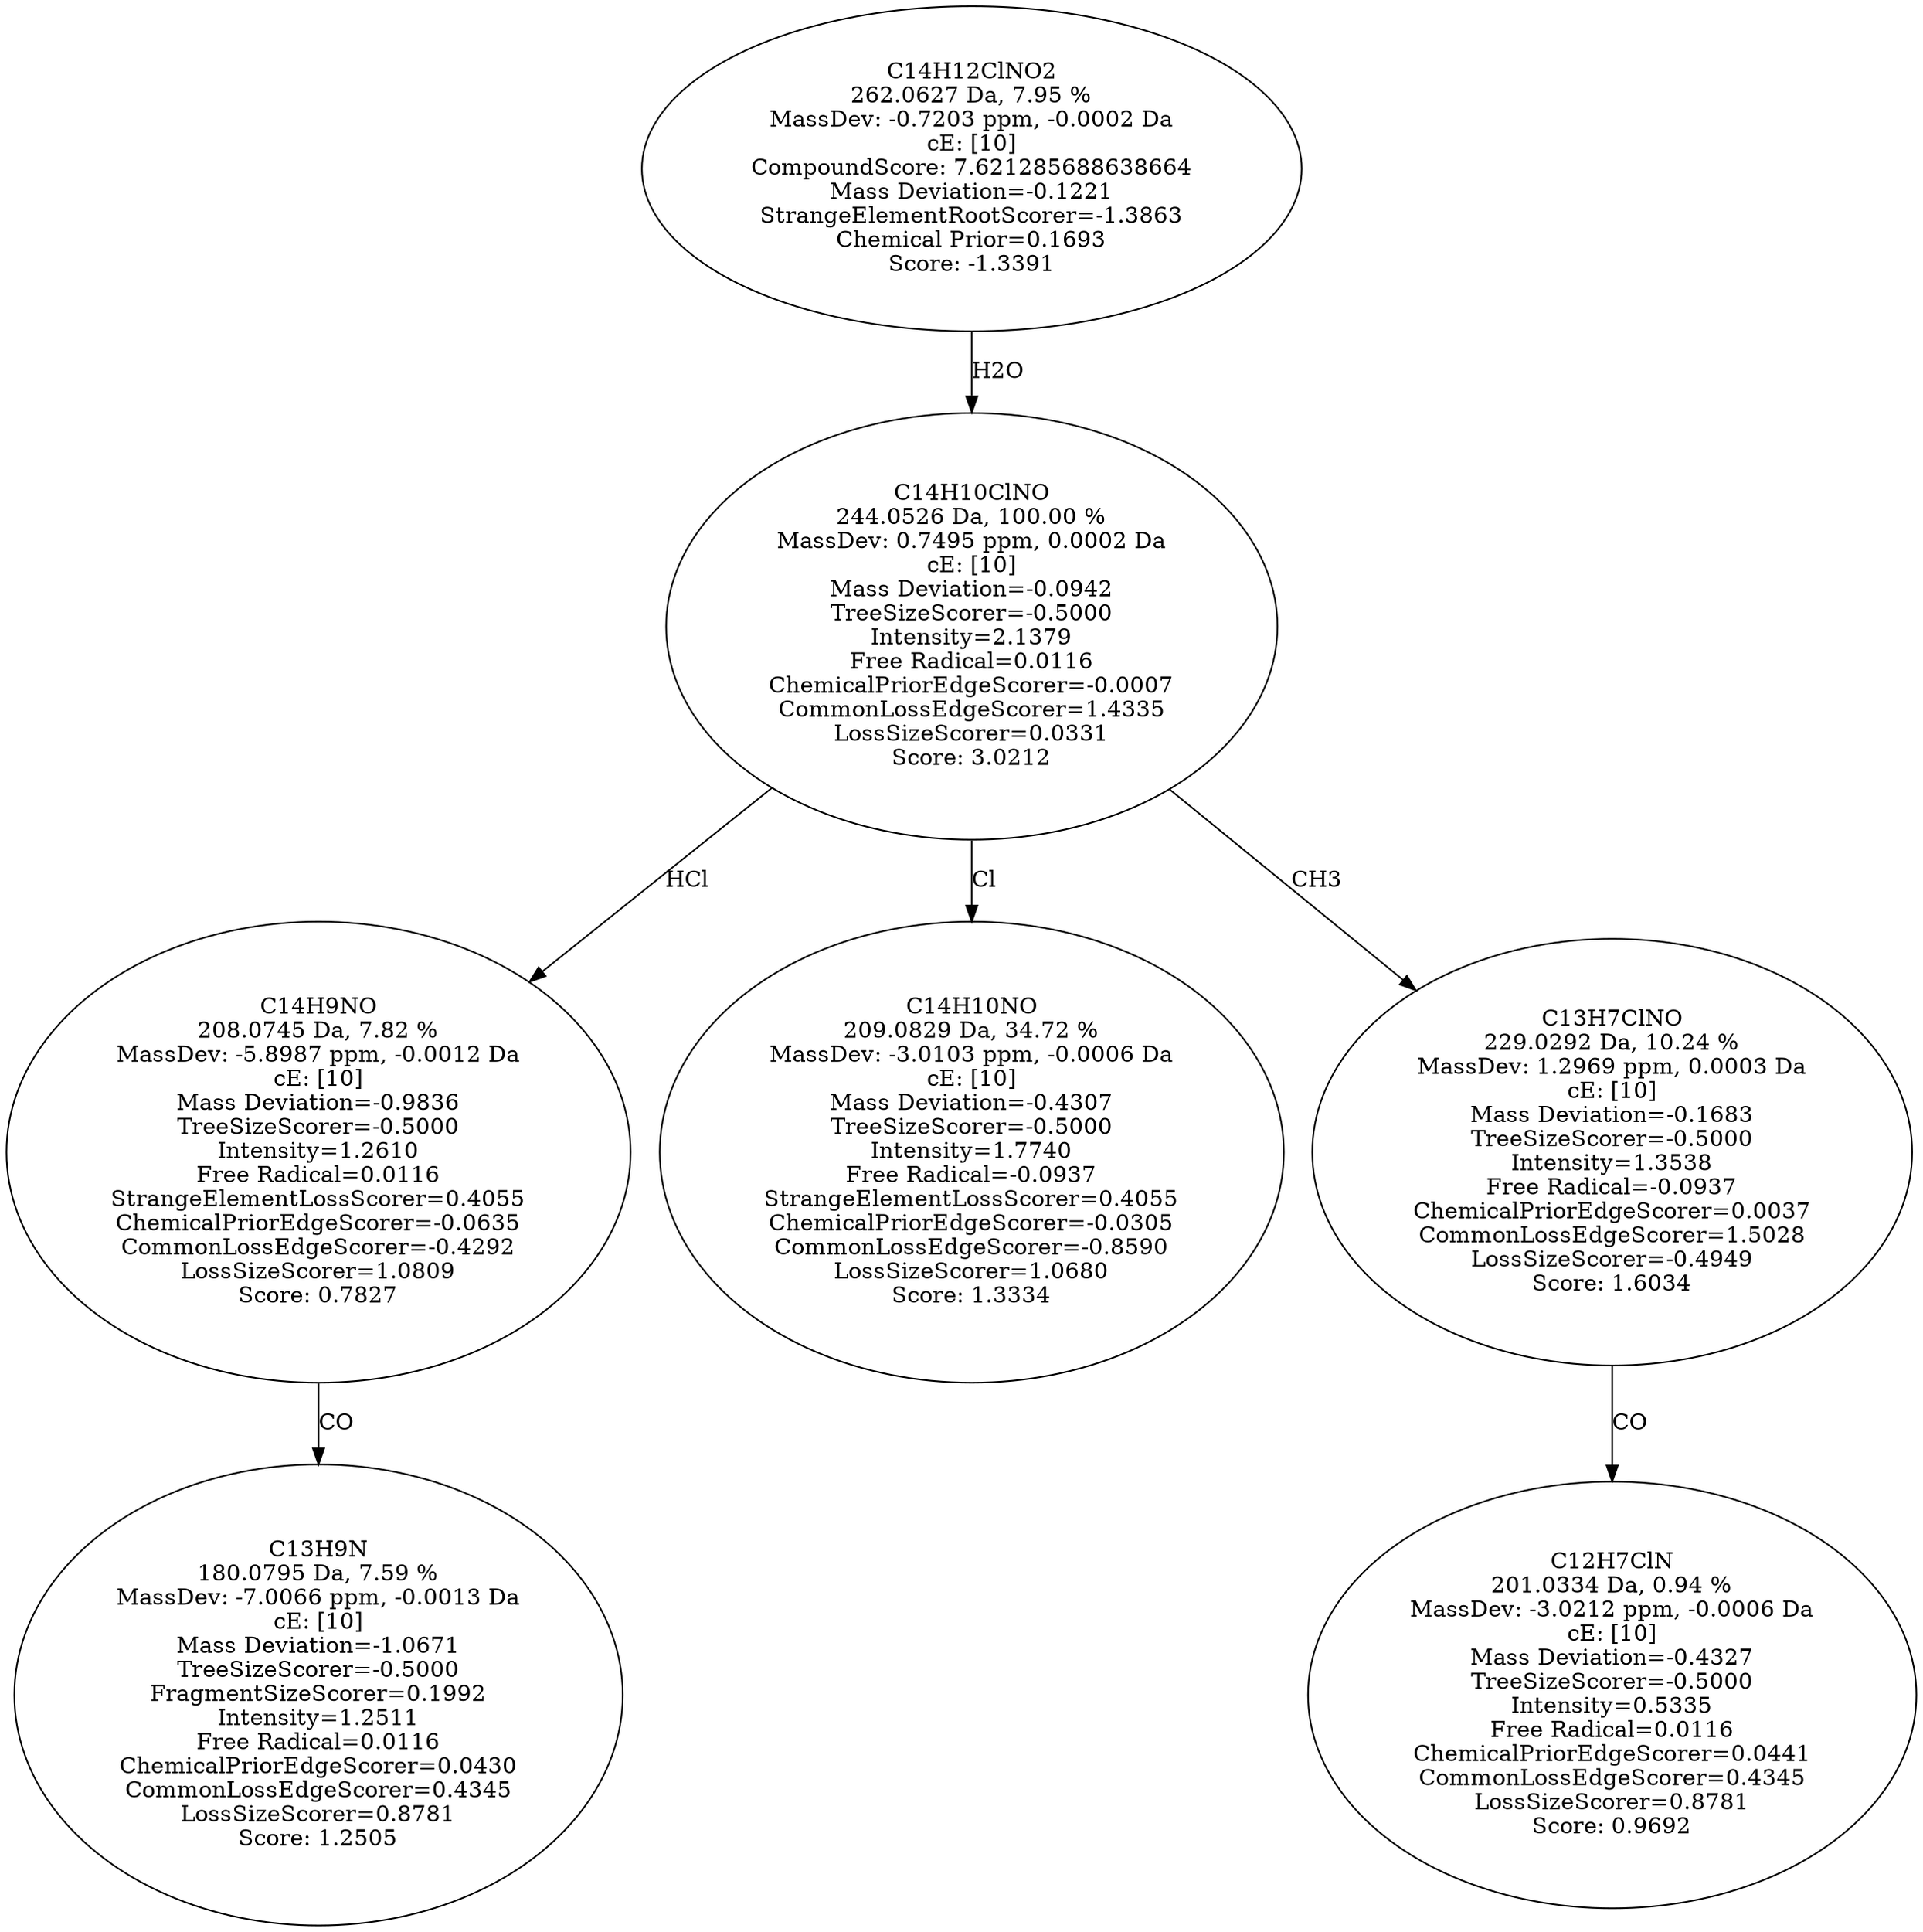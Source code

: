 strict digraph {
v1 [label="C13H9N\n180.0795 Da, 7.59 %\nMassDev: -7.0066 ppm, -0.0013 Da\ncE: [10]\nMass Deviation=-1.0671\nTreeSizeScorer=-0.5000\nFragmentSizeScorer=0.1992\nIntensity=1.2511\nFree Radical=0.0116\nChemicalPriorEdgeScorer=0.0430\nCommonLossEdgeScorer=0.4345\nLossSizeScorer=0.8781\nScore: 1.2505"];
v2 [label="C14H9NO\n208.0745 Da, 7.82 %\nMassDev: -5.8987 ppm, -0.0012 Da\ncE: [10]\nMass Deviation=-0.9836\nTreeSizeScorer=-0.5000\nIntensity=1.2610\nFree Radical=0.0116\nStrangeElementLossScorer=0.4055\nChemicalPriorEdgeScorer=-0.0635\nCommonLossEdgeScorer=-0.4292\nLossSizeScorer=1.0809\nScore: 0.7827"];
v3 [label="C14H10NO\n209.0829 Da, 34.72 %\nMassDev: -3.0103 ppm, -0.0006 Da\ncE: [10]\nMass Deviation=-0.4307\nTreeSizeScorer=-0.5000\nIntensity=1.7740\nFree Radical=-0.0937\nStrangeElementLossScorer=0.4055\nChemicalPriorEdgeScorer=-0.0305\nCommonLossEdgeScorer=-0.8590\nLossSizeScorer=1.0680\nScore: 1.3334"];
v4 [label="C12H7ClN\n201.0334 Da, 0.94 %\nMassDev: -3.0212 ppm, -0.0006 Da\ncE: [10]\nMass Deviation=-0.4327\nTreeSizeScorer=-0.5000\nIntensity=0.5335\nFree Radical=0.0116\nChemicalPriorEdgeScorer=0.0441\nCommonLossEdgeScorer=0.4345\nLossSizeScorer=0.8781\nScore: 0.9692"];
v5 [label="C13H7ClNO\n229.0292 Da, 10.24 %\nMassDev: 1.2969 ppm, 0.0003 Da\ncE: [10]\nMass Deviation=-0.1683\nTreeSizeScorer=-0.5000\nIntensity=1.3538\nFree Radical=-0.0937\nChemicalPriorEdgeScorer=0.0037\nCommonLossEdgeScorer=1.5028\nLossSizeScorer=-0.4949\nScore: 1.6034"];
v6 [label="C14H10ClNO\n244.0526 Da, 100.00 %\nMassDev: 0.7495 ppm, 0.0002 Da\ncE: [10]\nMass Deviation=-0.0942\nTreeSizeScorer=-0.5000\nIntensity=2.1379\nFree Radical=0.0116\nChemicalPriorEdgeScorer=-0.0007\nCommonLossEdgeScorer=1.4335\nLossSizeScorer=0.0331\nScore: 3.0212"];
v7 [label="C14H12ClNO2\n262.0627 Da, 7.95 %\nMassDev: -0.7203 ppm, -0.0002 Da\ncE: [10]\nCompoundScore: 7.621285688638664\nMass Deviation=-0.1221\nStrangeElementRootScorer=-1.3863\nChemical Prior=0.1693\nScore: -1.3391"];
v2 -> v1 [label="CO"];
v6 -> v2 [label="HCl"];
v6 -> v3 [label="Cl"];
v5 -> v4 [label="CO"];
v6 -> v5 [label="CH3"];
v7 -> v6 [label="H2O"];
}